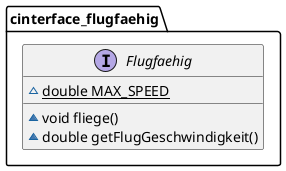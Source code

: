 @startuml
interface cinterface_flugfaehig.Flugfaehig {
~ {static} double MAX_SPEED
~ void fliege()
~ double getFlugGeschwindigkeit()
}


@enduml